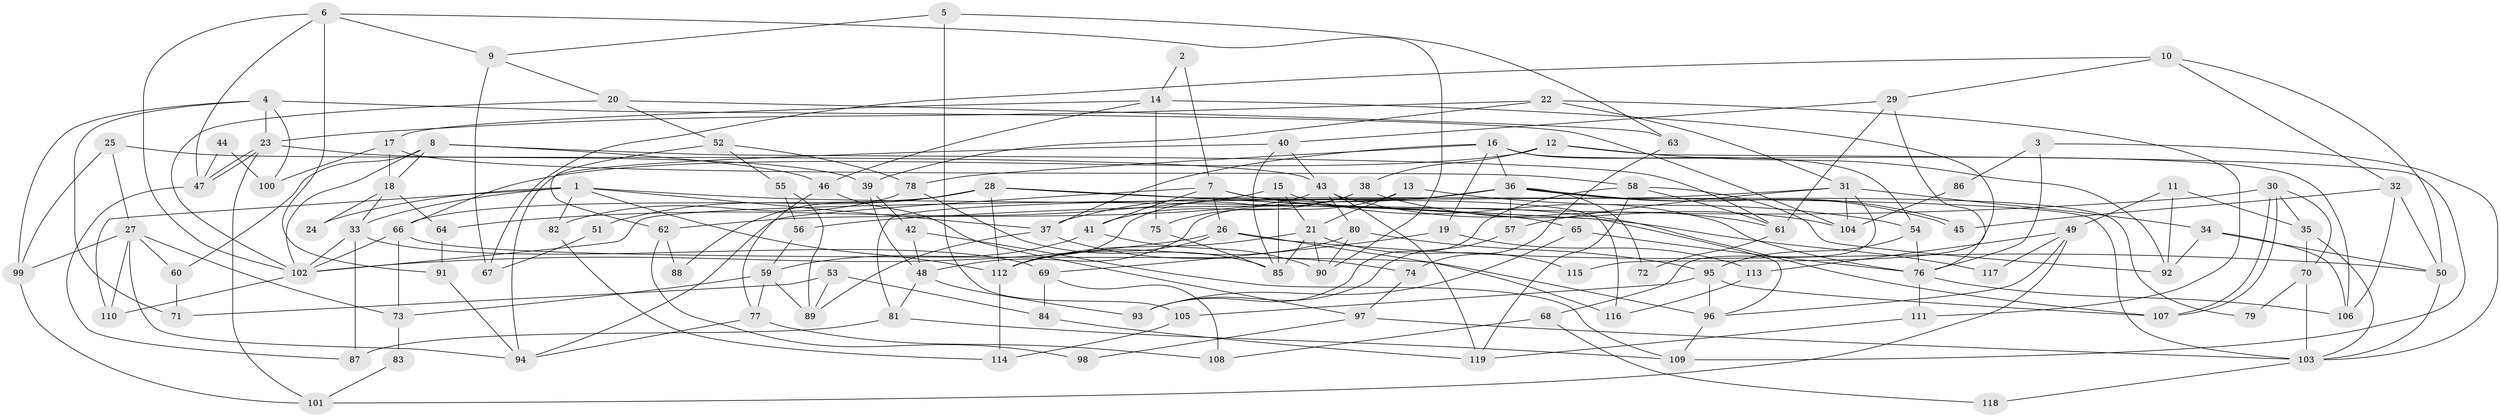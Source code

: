 // Generated by graph-tools (version 1.1) at 2025/35/03/09/25 02:35:54]
// undirected, 119 vertices, 238 edges
graph export_dot {
graph [start="1"]
  node [color=gray90,style=filled];
  1;
  2;
  3;
  4;
  5;
  6;
  7;
  8;
  9;
  10;
  11;
  12;
  13;
  14;
  15;
  16;
  17;
  18;
  19;
  20;
  21;
  22;
  23;
  24;
  25;
  26;
  27;
  28;
  29;
  30;
  31;
  32;
  33;
  34;
  35;
  36;
  37;
  38;
  39;
  40;
  41;
  42;
  43;
  44;
  45;
  46;
  47;
  48;
  49;
  50;
  51;
  52;
  53;
  54;
  55;
  56;
  57;
  58;
  59;
  60;
  61;
  62;
  63;
  64;
  65;
  66;
  67;
  68;
  69;
  70;
  71;
  72;
  73;
  74;
  75;
  76;
  77;
  78;
  79;
  80;
  81;
  82;
  83;
  84;
  85;
  86;
  87;
  88;
  89;
  90;
  91;
  92;
  93;
  94;
  95;
  96;
  97;
  98;
  99;
  100;
  101;
  102;
  103;
  104;
  105;
  106;
  107;
  108;
  109;
  110;
  111;
  112;
  113;
  114;
  115;
  116;
  117;
  118;
  119;
  1 -- 110;
  1 -- 65;
  1 -- 24;
  1 -- 33;
  1 -- 37;
  1 -- 82;
  1 -- 112;
  2 -- 7;
  2 -- 14;
  3 -- 103;
  3 -- 76;
  3 -- 86;
  4 -- 23;
  4 -- 99;
  4 -- 71;
  4 -- 100;
  4 -- 104;
  5 -- 63;
  5 -- 105;
  5 -- 9;
  6 -- 102;
  6 -- 90;
  6 -- 9;
  6 -- 47;
  6 -- 91;
  7 -- 107;
  7 -- 116;
  7 -- 26;
  7 -- 41;
  7 -- 94;
  8 -- 46;
  8 -- 102;
  8 -- 18;
  8 -- 60;
  8 -- 61;
  9 -- 20;
  9 -- 67;
  10 -- 50;
  10 -- 29;
  10 -- 32;
  10 -- 67;
  11 -- 35;
  11 -- 92;
  11 -- 49;
  12 -- 38;
  12 -- 92;
  12 -- 66;
  12 -- 109;
  13 -- 54;
  13 -- 21;
  13 -- 75;
  14 -- 17;
  14 -- 75;
  14 -- 46;
  14 -- 76;
  15 -- 76;
  15 -- 64;
  15 -- 21;
  15 -- 85;
  16 -- 37;
  16 -- 106;
  16 -- 19;
  16 -- 36;
  16 -- 54;
  16 -- 78;
  17 -- 18;
  17 -- 58;
  17 -- 100;
  18 -- 33;
  18 -- 24;
  18 -- 64;
  19 -- 69;
  19 -- 113;
  20 -- 102;
  20 -- 52;
  20 -- 63;
  21 -- 112;
  21 -- 85;
  21 -- 90;
  21 -- 115;
  22 -- 39;
  22 -- 111;
  22 -- 23;
  22 -- 31;
  23 -- 47;
  23 -- 47;
  23 -- 39;
  23 -- 101;
  25 -- 43;
  25 -- 27;
  25 -- 99;
  26 -- 102;
  26 -- 50;
  26 -- 112;
  26 -- 116;
  27 -- 73;
  27 -- 99;
  27 -- 60;
  27 -- 94;
  27 -- 110;
  28 -- 96;
  28 -- 112;
  28 -- 51;
  28 -- 66;
  28 -- 88;
  28 -- 103;
  28 -- 117;
  29 -- 61;
  29 -- 40;
  29 -- 115;
  30 -- 107;
  30 -- 107;
  30 -- 35;
  30 -- 56;
  30 -- 70;
  31 -- 102;
  31 -- 34;
  31 -- 57;
  31 -- 68;
  31 -- 104;
  32 -- 50;
  32 -- 45;
  32 -- 106;
  33 -- 87;
  33 -- 69;
  33 -- 102;
  34 -- 106;
  34 -- 50;
  34 -- 92;
  35 -- 70;
  35 -- 103;
  36 -- 45;
  36 -- 45;
  36 -- 37;
  36 -- 48;
  36 -- 57;
  36 -- 72;
  36 -- 79;
  36 -- 81;
  37 -- 74;
  37 -- 89;
  38 -- 104;
  38 -- 112;
  38 -- 41;
  39 -- 48;
  39 -- 42;
  40 -- 94;
  40 -- 85;
  40 -- 43;
  41 -- 59;
  41 -- 90;
  42 -- 48;
  42 -- 109;
  43 -- 80;
  43 -- 61;
  43 -- 62;
  43 -- 119;
  44 -- 47;
  44 -- 100;
  46 -- 77;
  46 -- 97;
  47 -- 87;
  48 -- 81;
  48 -- 93;
  49 -- 96;
  49 -- 101;
  49 -- 113;
  49 -- 117;
  50 -- 103;
  51 -- 67;
  52 -- 78;
  52 -- 55;
  52 -- 62;
  53 -- 89;
  53 -- 71;
  53 -- 84;
  54 -- 95;
  54 -- 76;
  55 -- 56;
  55 -- 89;
  56 -- 59;
  57 -- 93;
  58 -- 61;
  58 -- 93;
  58 -- 92;
  58 -- 119;
  59 -- 89;
  59 -- 73;
  59 -- 77;
  60 -- 71;
  61 -- 72;
  62 -- 88;
  62 -- 98;
  63 -- 74;
  64 -- 91;
  65 -- 93;
  65 -- 76;
  66 -- 73;
  66 -- 96;
  66 -- 102;
  68 -- 108;
  68 -- 118;
  69 -- 84;
  69 -- 108;
  70 -- 103;
  70 -- 79;
  73 -- 83;
  74 -- 97;
  75 -- 85;
  76 -- 106;
  76 -- 111;
  77 -- 94;
  77 -- 108;
  78 -- 85;
  78 -- 82;
  80 -- 112;
  80 -- 90;
  80 -- 95;
  81 -- 109;
  81 -- 87;
  82 -- 114;
  83 -- 101;
  84 -- 119;
  86 -- 104;
  91 -- 94;
  95 -- 96;
  95 -- 105;
  95 -- 107;
  96 -- 109;
  97 -- 103;
  97 -- 98;
  99 -- 101;
  102 -- 110;
  103 -- 118;
  105 -- 114;
  111 -- 119;
  112 -- 114;
  113 -- 116;
}
